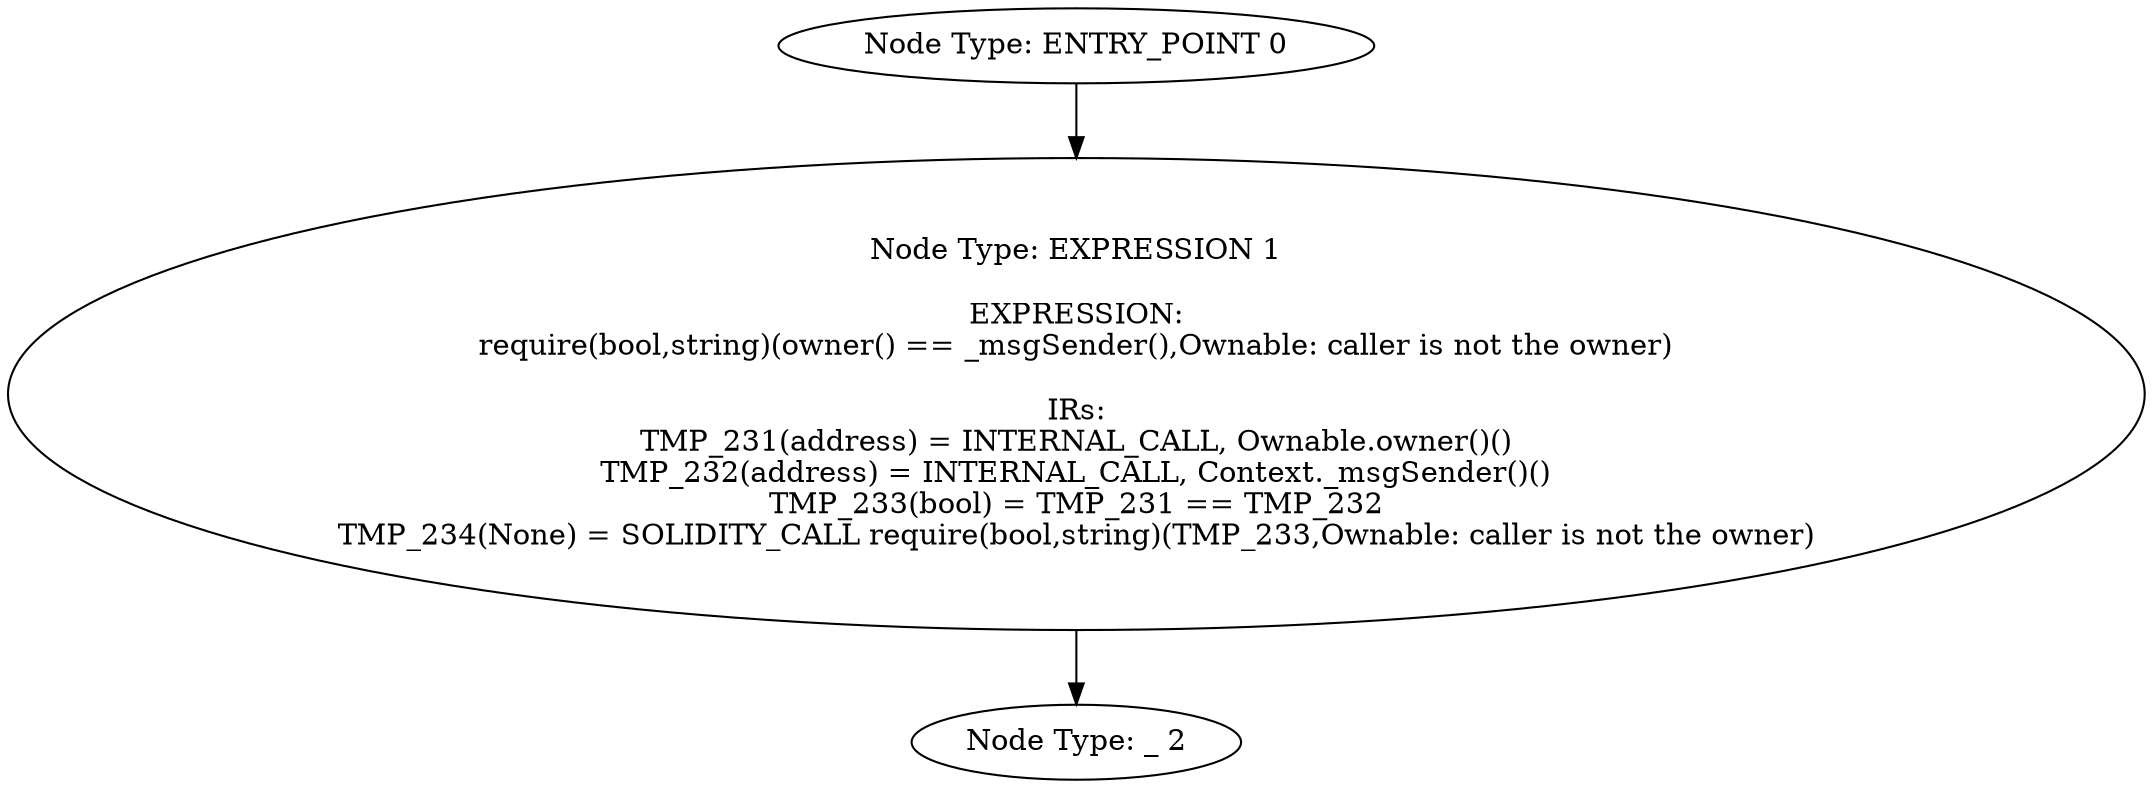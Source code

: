 digraph{
0[label="Node Type: ENTRY_POINT 0
"];
0->1;
1[label="Node Type: EXPRESSION 1

EXPRESSION:
require(bool,string)(owner() == _msgSender(),Ownable: caller is not the owner)

IRs:
TMP_231(address) = INTERNAL_CALL, Ownable.owner()()
TMP_232(address) = INTERNAL_CALL, Context._msgSender()()
TMP_233(bool) = TMP_231 == TMP_232
TMP_234(None) = SOLIDITY_CALL require(bool,string)(TMP_233,Ownable: caller is not the owner)"];
1->2;
2[label="Node Type: _ 2
"];
}
